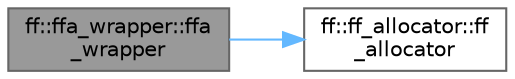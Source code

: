 digraph "ff::ffa_wrapper::ffa_wrapper"
{
 // LATEX_PDF_SIZE
  bgcolor="transparent";
  edge [fontname=Helvetica,fontsize=10,labelfontname=Helvetica,labelfontsize=10];
  node [fontname=Helvetica,fontsize=10,shape=box,height=0.2,width=0.4];
  rankdir="LR";
  Node1 [id="Node000001",label="ff::ffa_wrapper::ffa\l_wrapper",height=0.2,width=0.4,color="gray40", fillcolor="grey60", style="filled", fontcolor="black",tooltip=" "];
  Node1 -> Node2 [id="edge2_Node000001_Node000002",color="steelblue1",style="solid",tooltip=" "];
  Node2 [id="Node000002",label="ff::ff_allocator::ff\l_allocator",height=0.2,width=0.4,color="grey40", fillcolor="white", style="filled",URL="$classff_1_1ff__allocator.html#a3f4683ff1c69931dfc1edc6679c0b2cd",tooltip="Default Constructor"];
}
